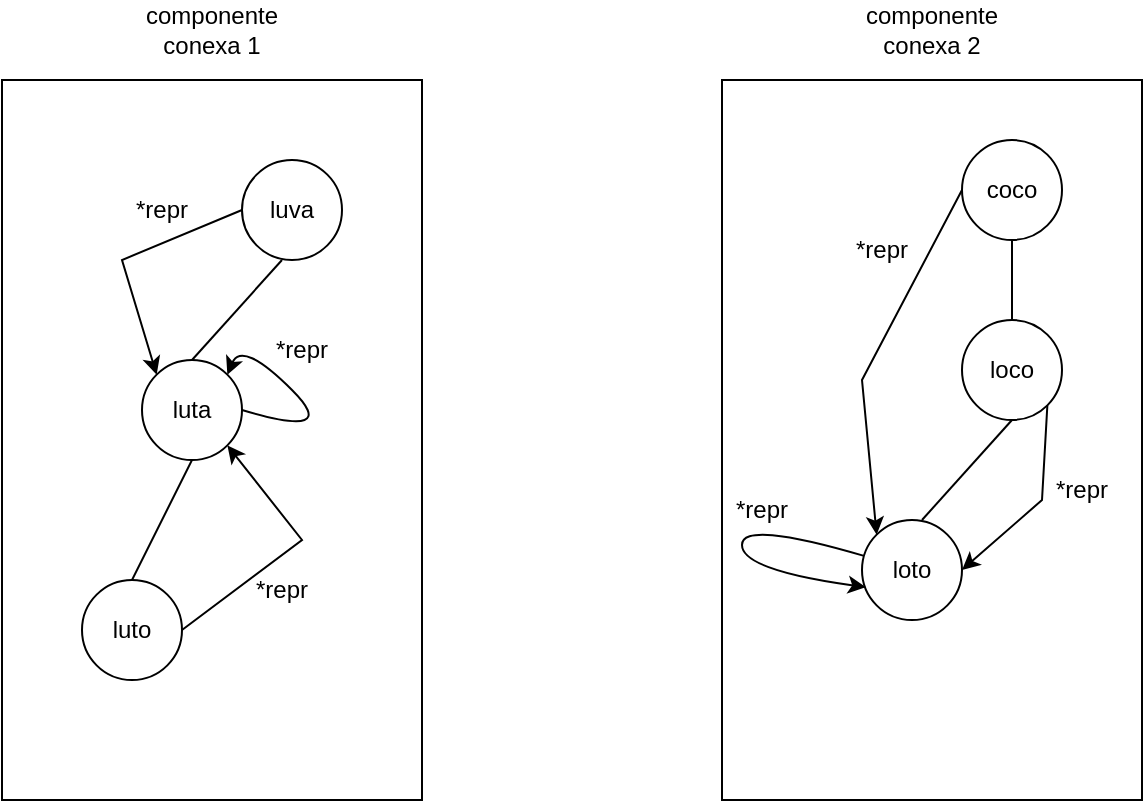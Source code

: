 <mxfile version="20.7.4" type="device"><diagram id="2hzA-ghk2JOP1FPJ_Jh0" name="Página-1"><mxGraphModel dx="1009" dy="550" grid="1" gridSize="10" guides="1" tooltips="1" connect="1" arrows="1" fold="1" page="1" pageScale="1" pageWidth="827" pageHeight="1169" math="0" shadow="0"><root><mxCell id="0"/><mxCell id="1" parent="0"/><mxCell id="76H9q1YHNIg_T2o9l6X4-10" value="" style="rounded=0;whiteSpace=wrap;html=1;" parent="1" vertex="1"><mxGeometry x="530" y="70" width="210" height="360" as="geometry"/></mxCell><mxCell id="76H9q1YHNIg_T2o9l6X4-8" value="" style="rounded=0;whiteSpace=wrap;html=1;" parent="1" vertex="1"><mxGeometry x="170" y="70" width="210" height="360" as="geometry"/></mxCell><mxCell id="76H9q1YHNIg_T2o9l6X4-1" value="luto" style="ellipse;whiteSpace=wrap;html=1;aspect=fixed;" parent="1" vertex="1"><mxGeometry x="210" y="320" width="50" height="50" as="geometry"/></mxCell><mxCell id="76H9q1YHNIg_T2o9l6X4-2" value="luta" style="ellipse;whiteSpace=wrap;html=1;aspect=fixed;" parent="1" vertex="1"><mxGeometry x="240" y="210" width="50" height="50" as="geometry"/></mxCell><mxCell id="76H9q1YHNIg_T2o9l6X4-3" value="luva" style="ellipse;whiteSpace=wrap;html=1;aspect=fixed;" parent="1" vertex="1"><mxGeometry x="290" y="110" width="50" height="50" as="geometry"/></mxCell><mxCell id="76H9q1YHNIg_T2o9l6X4-4" value="loto" style="ellipse;whiteSpace=wrap;html=1;aspect=fixed;" parent="1" vertex="1"><mxGeometry x="600" y="290" width="50" height="50" as="geometry"/></mxCell><mxCell id="76H9q1YHNIg_T2o9l6X4-5" value="loco" style="ellipse;whiteSpace=wrap;html=1;aspect=fixed;" parent="1" vertex="1"><mxGeometry x="650" y="190" width="50" height="50" as="geometry"/></mxCell><mxCell id="76H9q1YHNIg_T2o9l6X4-6" value="coco" style="ellipse;whiteSpace=wrap;html=1;aspect=fixed;" parent="1" vertex="1"><mxGeometry x="650" y="100" width="50" height="50" as="geometry"/></mxCell><mxCell id="76H9q1YHNIg_T2o9l6X4-9" value="componente conexa 1" style="text;html=1;strokeColor=none;fillColor=none;align=center;verticalAlign=middle;whiteSpace=wrap;rounded=0;" parent="1" vertex="1"><mxGeometry x="230" y="30" width="90" height="30" as="geometry"/></mxCell><mxCell id="76H9q1YHNIg_T2o9l6X4-11" value="componente conexa 2" style="text;html=1;strokeColor=none;fillColor=none;align=center;verticalAlign=middle;whiteSpace=wrap;rounded=0;" parent="1" vertex="1"><mxGeometry x="590" y="30" width="90" height="30" as="geometry"/></mxCell><mxCell id="76H9q1YHNIg_T2o9l6X4-13" value="" style="endArrow=none;html=1;rounded=0;exitX=0.5;exitY=0;exitDx=0;exitDy=0;entryX=0.5;entryY=1;entryDx=0;entryDy=0;" parent="1" source="76H9q1YHNIg_T2o9l6X4-1" target="76H9q1YHNIg_T2o9l6X4-2" edge="1"><mxGeometry width="50" height="50" relative="1" as="geometry"><mxPoint x="220" y="320" as="sourcePoint"/><mxPoint x="270" y="270" as="targetPoint"/></mxGeometry></mxCell><mxCell id="76H9q1YHNIg_T2o9l6X4-14" value="" style="endArrow=none;html=1;rounded=0;exitX=0.5;exitY=0;exitDx=0;exitDy=0;" parent="1" source="76H9q1YHNIg_T2o9l6X4-2" edge="1"><mxGeometry width="50" height="50" relative="1" as="geometry"><mxPoint x="260" y="210" as="sourcePoint"/><mxPoint x="310" y="160" as="targetPoint"/></mxGeometry></mxCell><mxCell id="76H9q1YHNIg_T2o9l6X4-15" value="" style="endArrow=none;html=1;rounded=0;exitX=0.5;exitY=0;exitDx=0;exitDy=0;entryX=0.5;entryY=1;entryDx=0;entryDy=0;" parent="1" source="76H9q1YHNIg_T2o9l6X4-5" target="76H9q1YHNIg_T2o9l6X4-6" edge="1"><mxGeometry width="50" height="50" relative="1" as="geometry"><mxPoint x="650" y="190" as="sourcePoint"/><mxPoint x="700" y="140" as="targetPoint"/></mxGeometry></mxCell><mxCell id="76H9q1YHNIg_T2o9l6X4-16" value="" style="endArrow=none;html=1;rounded=0;entryX=0.5;entryY=1;entryDx=0;entryDy=0;" parent="1" target="76H9q1YHNIg_T2o9l6X4-5" edge="1"><mxGeometry width="50" height="50" relative="1" as="geometry"><mxPoint x="630" y="290" as="sourcePoint"/><mxPoint x="680" y="240" as="targetPoint"/></mxGeometry></mxCell><mxCell id="76H9q1YHNIg_T2o9l6X4-31" value="" style="endArrow=classic;html=1;rounded=0;exitX=1;exitY=0.5;exitDx=0;exitDy=0;entryX=1;entryY=1;entryDx=0;entryDy=0;" parent="1" source="76H9q1YHNIg_T2o9l6X4-1" target="76H9q1YHNIg_T2o9l6X4-2" edge="1"><mxGeometry width="50" height="50" relative="1" as="geometry"><mxPoint x="280" y="360" as="sourcePoint"/><mxPoint x="330" y="310" as="targetPoint"/><Array as="points"><mxPoint x="320" y="300"/></Array></mxGeometry></mxCell><mxCell id="76H9q1YHNIg_T2o9l6X4-32" value="" style="endArrow=classic;html=1;rounded=0;exitX=0;exitY=0.5;exitDx=0;exitDy=0;entryX=0;entryY=0;entryDx=0;entryDy=0;" parent="1" source="76H9q1YHNIg_T2o9l6X4-3" target="76H9q1YHNIg_T2o9l6X4-2" edge="1"><mxGeometry width="50" height="50" relative="1" as="geometry"><mxPoint x="210" y="180" as="sourcePoint"/><mxPoint x="260" y="130" as="targetPoint"/><Array as="points"><mxPoint x="230" y="160"/></Array></mxGeometry></mxCell><mxCell id="76H9q1YHNIg_T2o9l6X4-33" value="" style="endArrow=classic;html=1;rounded=0;exitX=0;exitY=0.5;exitDx=0;exitDy=0;entryX=0;entryY=0;entryDx=0;entryDy=0;" parent="1" source="76H9q1YHNIg_T2o9l6X4-6" target="76H9q1YHNIg_T2o9l6X4-4" edge="1"><mxGeometry width="50" height="50" relative="1" as="geometry"><mxPoint x="570" y="170" as="sourcePoint"/><mxPoint x="620" y="120" as="targetPoint"/><Array as="points"><mxPoint x="600" y="220"/></Array></mxGeometry></mxCell><mxCell id="76H9q1YHNIg_T2o9l6X4-35" value="" style="endArrow=classic;html=1;rounded=0;exitX=1;exitY=1;exitDx=0;exitDy=0;entryX=1;entryY=0.5;entryDx=0;entryDy=0;" parent="1" source="76H9q1YHNIg_T2o9l6X4-5" target="76H9q1YHNIg_T2o9l6X4-4" edge="1"><mxGeometry width="50" height="50" relative="1" as="geometry"><mxPoint x="680" y="320" as="sourcePoint"/><mxPoint x="730" y="270" as="targetPoint"/><Array as="points"><mxPoint x="690" y="280"/></Array></mxGeometry></mxCell><mxCell id="76H9q1YHNIg_T2o9l6X4-36" value="*repr" style="text;html=1;strokeColor=none;fillColor=none;align=center;verticalAlign=middle;whiteSpace=wrap;rounded=0;" parent="1" vertex="1"><mxGeometry x="680" y="260" width="60" height="30" as="geometry"/></mxCell><mxCell id="76H9q1YHNIg_T2o9l6X4-38" value="*repr" style="text;html=1;strokeColor=none;fillColor=none;align=center;verticalAlign=middle;whiteSpace=wrap;rounded=0;" parent="1" vertex="1"><mxGeometry x="580" y="140" width="60" height="30" as="geometry"/></mxCell><mxCell id="76H9q1YHNIg_T2o9l6X4-39" value="*repr" style="text;html=1;strokeColor=none;fillColor=none;align=center;verticalAlign=middle;whiteSpace=wrap;rounded=0;" parent="1" vertex="1"><mxGeometry x="220" y="120" width="60" height="30" as="geometry"/></mxCell><mxCell id="76H9q1YHNIg_T2o9l6X4-40" value="*repr" style="text;html=1;strokeColor=none;fillColor=none;align=center;verticalAlign=middle;whiteSpace=wrap;rounded=0;" parent="1" vertex="1"><mxGeometry x="280" y="310" width="60" height="30" as="geometry"/></mxCell><mxCell id="76H9q1YHNIg_T2o9l6X4-41" value="" style="curved=1;endArrow=classic;html=1;rounded=0;exitX=1;exitY=0.5;exitDx=0;exitDy=0;entryX=1;entryY=0;entryDx=0;entryDy=0;" parent="1" source="76H9q1YHNIg_T2o9l6X4-2" target="76H9q1YHNIg_T2o9l6X4-2" edge="1"><mxGeometry width="50" height="50" relative="1" as="geometry"><mxPoint x="290" y="250" as="sourcePoint"/><mxPoint x="340" y="200" as="targetPoint"/><Array as="points"><mxPoint x="340" y="250"/><mxPoint x="290" y="200"/></Array></mxGeometry></mxCell><mxCell id="76H9q1YHNIg_T2o9l6X4-42" value="*repr" style="text;html=1;strokeColor=none;fillColor=none;align=center;verticalAlign=middle;whiteSpace=wrap;rounded=0;" parent="1" vertex="1"><mxGeometry x="290" y="190" width="60" height="30" as="geometry"/></mxCell><mxCell id="76H9q1YHNIg_T2o9l6X4-46" value="" style="curved=1;endArrow=classic;html=1;rounded=0;entryX=0.04;entryY=0.672;entryDx=0;entryDy=0;entryPerimeter=0;" parent="1" source="76H9q1YHNIg_T2o9l6X4-4" target="76H9q1YHNIg_T2o9l6X4-4" edge="1"><mxGeometry width="50" height="50" relative="1" as="geometry"><mxPoint x="590" y="290" as="sourcePoint"/><mxPoint x="540" y="340" as="targetPoint"/><Array as="points"><mxPoint x="540" y="290"/><mxPoint x="540" y="315"/></Array></mxGeometry></mxCell><mxCell id="76H9q1YHNIg_T2o9l6X4-47" value="*repr" style="text;html=1;strokeColor=none;fillColor=none;align=center;verticalAlign=middle;whiteSpace=wrap;rounded=0;" parent="1" vertex="1"><mxGeometry x="520" y="270" width="60" height="30" as="geometry"/></mxCell></root></mxGraphModel></diagram></mxfile>